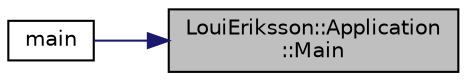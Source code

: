 digraph "LouiEriksson::Application::Main"
{
 // LATEX_PDF_SIZE
  edge [fontname="Helvetica",fontsize="10",labelfontname="Helvetica",labelfontsize="10"];
  node [fontname="Helvetica",fontsize="10",shape=record];
  rankdir="RL";
  Node1 [label="LouiEriksson::Application\l::Main",height=0.2,width=0.4,color="black", fillcolor="grey75", style="filled", fontcolor="black",tooltip="Main function of the application."];
  Node1 -> Node2 [dir="back",color="midnightblue",fontsize="10",style="solid"];
  Node2 [label="main",height=0.2,width=0.4,color="black", fillcolor="white", style="filled",URL="$main_8cpp.html#ada43c5bcc6e53f1ba4a4ae205e0f24c6",tooltip="Entry point for the program."];
}

